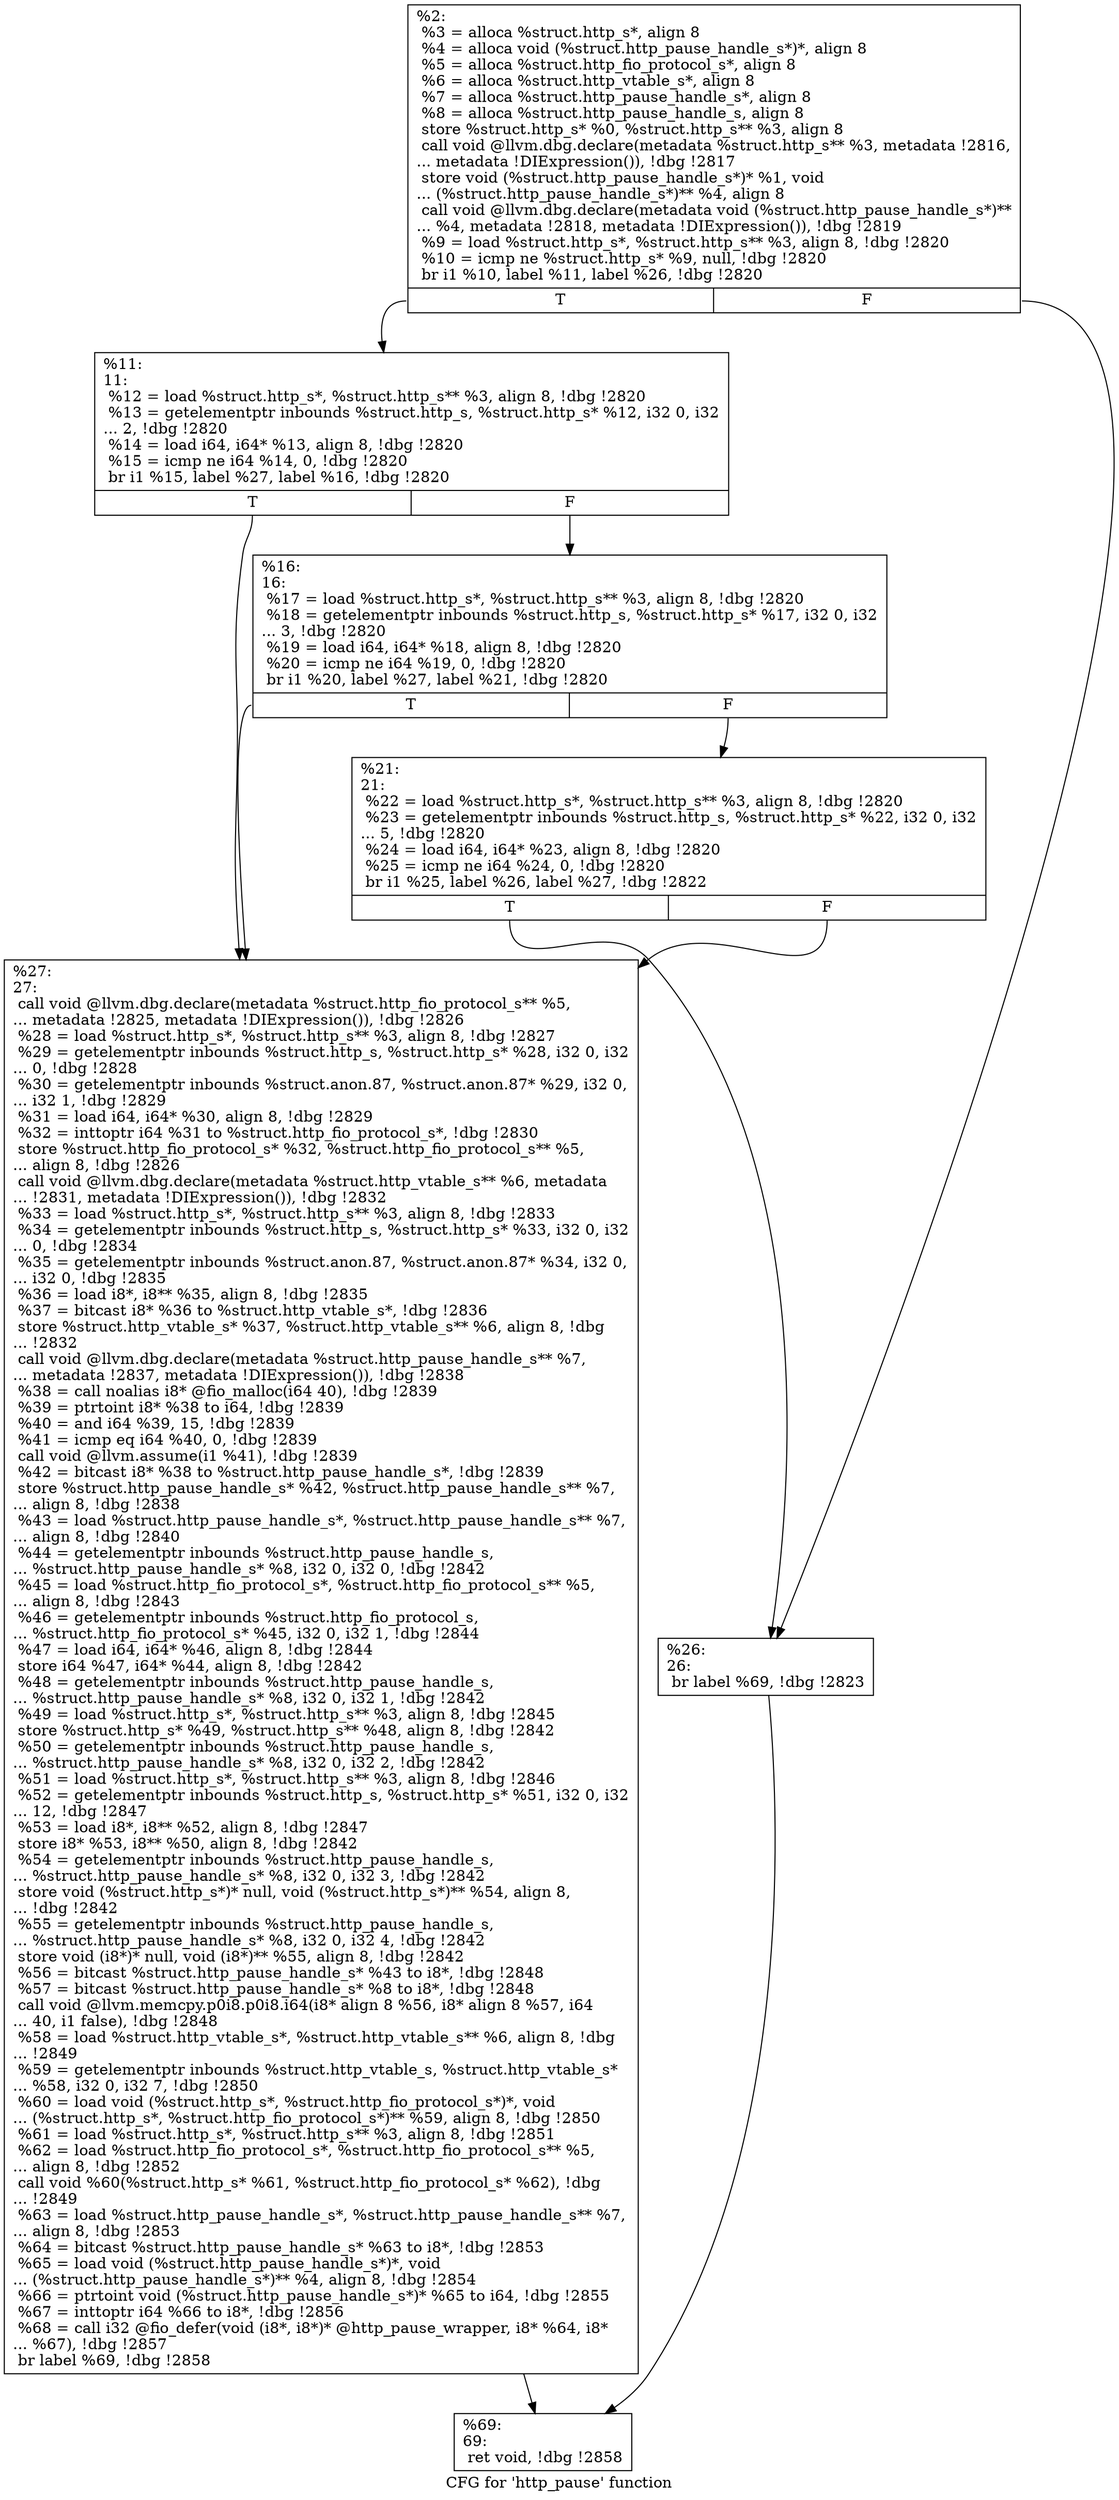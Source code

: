 digraph "CFG for 'http_pause' function" {
	label="CFG for 'http_pause' function";

	Node0x55685233c540 [shape=record,label="{%2:\l  %3 = alloca %struct.http_s*, align 8\l  %4 = alloca void (%struct.http_pause_handle_s*)*, align 8\l  %5 = alloca %struct.http_fio_protocol_s*, align 8\l  %6 = alloca %struct.http_vtable_s*, align 8\l  %7 = alloca %struct.http_pause_handle_s*, align 8\l  %8 = alloca %struct.http_pause_handle_s, align 8\l  store %struct.http_s* %0, %struct.http_s** %3, align 8\l  call void @llvm.dbg.declare(metadata %struct.http_s** %3, metadata !2816,\l... metadata !DIExpression()), !dbg !2817\l  store void (%struct.http_pause_handle_s*)* %1, void\l... (%struct.http_pause_handle_s*)** %4, align 8\l  call void @llvm.dbg.declare(metadata void (%struct.http_pause_handle_s*)**\l... %4, metadata !2818, metadata !DIExpression()), !dbg !2819\l  %9 = load %struct.http_s*, %struct.http_s** %3, align 8, !dbg !2820\l  %10 = icmp ne %struct.http_s* %9, null, !dbg !2820\l  br i1 %10, label %11, label %26, !dbg !2820\l|{<s0>T|<s1>F}}"];
	Node0x55685233c540:s0 -> Node0x55685233d5d0;
	Node0x55685233c540:s1 -> Node0x55685233d6c0;
	Node0x55685233d5d0 [shape=record,label="{%11:\l11:                                               \l  %12 = load %struct.http_s*, %struct.http_s** %3, align 8, !dbg !2820\l  %13 = getelementptr inbounds %struct.http_s, %struct.http_s* %12, i32 0, i32\l... 2, !dbg !2820\l  %14 = load i64, i64* %13, align 8, !dbg !2820\l  %15 = icmp ne i64 %14, 0, !dbg !2820\l  br i1 %15, label %27, label %16, !dbg !2820\l|{<s0>T|<s1>F}}"];
	Node0x55685233d5d0:s0 -> Node0x55685233d710;
	Node0x55685233d5d0:s1 -> Node0x55685233d620;
	Node0x55685233d620 [shape=record,label="{%16:\l16:                                               \l  %17 = load %struct.http_s*, %struct.http_s** %3, align 8, !dbg !2820\l  %18 = getelementptr inbounds %struct.http_s, %struct.http_s* %17, i32 0, i32\l... 3, !dbg !2820\l  %19 = load i64, i64* %18, align 8, !dbg !2820\l  %20 = icmp ne i64 %19, 0, !dbg !2820\l  br i1 %20, label %27, label %21, !dbg !2820\l|{<s0>T|<s1>F}}"];
	Node0x55685233d620:s0 -> Node0x55685233d710;
	Node0x55685233d620:s1 -> Node0x55685233d670;
	Node0x55685233d670 [shape=record,label="{%21:\l21:                                               \l  %22 = load %struct.http_s*, %struct.http_s** %3, align 8, !dbg !2820\l  %23 = getelementptr inbounds %struct.http_s, %struct.http_s* %22, i32 0, i32\l... 5, !dbg !2820\l  %24 = load i64, i64* %23, align 8, !dbg !2820\l  %25 = icmp ne i64 %24, 0, !dbg !2820\l  br i1 %25, label %26, label %27, !dbg !2822\l|{<s0>T|<s1>F}}"];
	Node0x55685233d670:s0 -> Node0x55685233d6c0;
	Node0x55685233d670:s1 -> Node0x55685233d710;
	Node0x55685233d6c0 [shape=record,label="{%26:\l26:                                               \l  br label %69, !dbg !2823\l}"];
	Node0x55685233d6c0 -> Node0x55685233d760;
	Node0x55685233d710 [shape=record,label="{%27:\l27:                                               \l  call void @llvm.dbg.declare(metadata %struct.http_fio_protocol_s** %5,\l... metadata !2825, metadata !DIExpression()), !dbg !2826\l  %28 = load %struct.http_s*, %struct.http_s** %3, align 8, !dbg !2827\l  %29 = getelementptr inbounds %struct.http_s, %struct.http_s* %28, i32 0, i32\l... 0, !dbg !2828\l  %30 = getelementptr inbounds %struct.anon.87, %struct.anon.87* %29, i32 0,\l... i32 1, !dbg !2829\l  %31 = load i64, i64* %30, align 8, !dbg !2829\l  %32 = inttoptr i64 %31 to %struct.http_fio_protocol_s*, !dbg !2830\l  store %struct.http_fio_protocol_s* %32, %struct.http_fio_protocol_s** %5,\l... align 8, !dbg !2826\l  call void @llvm.dbg.declare(metadata %struct.http_vtable_s** %6, metadata\l... !2831, metadata !DIExpression()), !dbg !2832\l  %33 = load %struct.http_s*, %struct.http_s** %3, align 8, !dbg !2833\l  %34 = getelementptr inbounds %struct.http_s, %struct.http_s* %33, i32 0, i32\l... 0, !dbg !2834\l  %35 = getelementptr inbounds %struct.anon.87, %struct.anon.87* %34, i32 0,\l... i32 0, !dbg !2835\l  %36 = load i8*, i8** %35, align 8, !dbg !2835\l  %37 = bitcast i8* %36 to %struct.http_vtable_s*, !dbg !2836\l  store %struct.http_vtable_s* %37, %struct.http_vtable_s** %6, align 8, !dbg\l... !2832\l  call void @llvm.dbg.declare(metadata %struct.http_pause_handle_s** %7,\l... metadata !2837, metadata !DIExpression()), !dbg !2838\l  %38 = call noalias i8* @fio_malloc(i64 40), !dbg !2839\l  %39 = ptrtoint i8* %38 to i64, !dbg !2839\l  %40 = and i64 %39, 15, !dbg !2839\l  %41 = icmp eq i64 %40, 0, !dbg !2839\l  call void @llvm.assume(i1 %41), !dbg !2839\l  %42 = bitcast i8* %38 to %struct.http_pause_handle_s*, !dbg !2839\l  store %struct.http_pause_handle_s* %42, %struct.http_pause_handle_s** %7,\l... align 8, !dbg !2838\l  %43 = load %struct.http_pause_handle_s*, %struct.http_pause_handle_s** %7,\l... align 8, !dbg !2840\l  %44 = getelementptr inbounds %struct.http_pause_handle_s,\l... %struct.http_pause_handle_s* %8, i32 0, i32 0, !dbg !2842\l  %45 = load %struct.http_fio_protocol_s*, %struct.http_fio_protocol_s** %5,\l... align 8, !dbg !2843\l  %46 = getelementptr inbounds %struct.http_fio_protocol_s,\l... %struct.http_fio_protocol_s* %45, i32 0, i32 1, !dbg !2844\l  %47 = load i64, i64* %46, align 8, !dbg !2844\l  store i64 %47, i64* %44, align 8, !dbg !2842\l  %48 = getelementptr inbounds %struct.http_pause_handle_s,\l... %struct.http_pause_handle_s* %8, i32 0, i32 1, !dbg !2842\l  %49 = load %struct.http_s*, %struct.http_s** %3, align 8, !dbg !2845\l  store %struct.http_s* %49, %struct.http_s** %48, align 8, !dbg !2842\l  %50 = getelementptr inbounds %struct.http_pause_handle_s,\l... %struct.http_pause_handle_s* %8, i32 0, i32 2, !dbg !2842\l  %51 = load %struct.http_s*, %struct.http_s** %3, align 8, !dbg !2846\l  %52 = getelementptr inbounds %struct.http_s, %struct.http_s* %51, i32 0, i32\l... 12, !dbg !2847\l  %53 = load i8*, i8** %52, align 8, !dbg !2847\l  store i8* %53, i8** %50, align 8, !dbg !2842\l  %54 = getelementptr inbounds %struct.http_pause_handle_s,\l... %struct.http_pause_handle_s* %8, i32 0, i32 3, !dbg !2842\l  store void (%struct.http_s*)* null, void (%struct.http_s*)** %54, align 8,\l... !dbg !2842\l  %55 = getelementptr inbounds %struct.http_pause_handle_s,\l... %struct.http_pause_handle_s* %8, i32 0, i32 4, !dbg !2842\l  store void (i8*)* null, void (i8*)** %55, align 8, !dbg !2842\l  %56 = bitcast %struct.http_pause_handle_s* %43 to i8*, !dbg !2848\l  %57 = bitcast %struct.http_pause_handle_s* %8 to i8*, !dbg !2848\l  call void @llvm.memcpy.p0i8.p0i8.i64(i8* align 8 %56, i8* align 8 %57, i64\l... 40, i1 false), !dbg !2848\l  %58 = load %struct.http_vtable_s*, %struct.http_vtable_s** %6, align 8, !dbg\l... !2849\l  %59 = getelementptr inbounds %struct.http_vtable_s, %struct.http_vtable_s*\l... %58, i32 0, i32 7, !dbg !2850\l  %60 = load void (%struct.http_s*, %struct.http_fio_protocol_s*)*, void\l... (%struct.http_s*, %struct.http_fio_protocol_s*)** %59, align 8, !dbg !2850\l  %61 = load %struct.http_s*, %struct.http_s** %3, align 8, !dbg !2851\l  %62 = load %struct.http_fio_protocol_s*, %struct.http_fio_protocol_s** %5,\l... align 8, !dbg !2852\l  call void %60(%struct.http_s* %61, %struct.http_fio_protocol_s* %62), !dbg\l... !2849\l  %63 = load %struct.http_pause_handle_s*, %struct.http_pause_handle_s** %7,\l... align 8, !dbg !2853\l  %64 = bitcast %struct.http_pause_handle_s* %63 to i8*, !dbg !2853\l  %65 = load void (%struct.http_pause_handle_s*)*, void\l... (%struct.http_pause_handle_s*)** %4, align 8, !dbg !2854\l  %66 = ptrtoint void (%struct.http_pause_handle_s*)* %65 to i64, !dbg !2855\l  %67 = inttoptr i64 %66 to i8*, !dbg !2856\l  %68 = call i32 @fio_defer(void (i8*, i8*)* @http_pause_wrapper, i8* %64, i8*\l... %67), !dbg !2857\l  br label %69, !dbg !2858\l}"];
	Node0x55685233d710 -> Node0x55685233d760;
	Node0x55685233d760 [shape=record,label="{%69:\l69:                                               \l  ret void, !dbg !2858\l}"];
}
